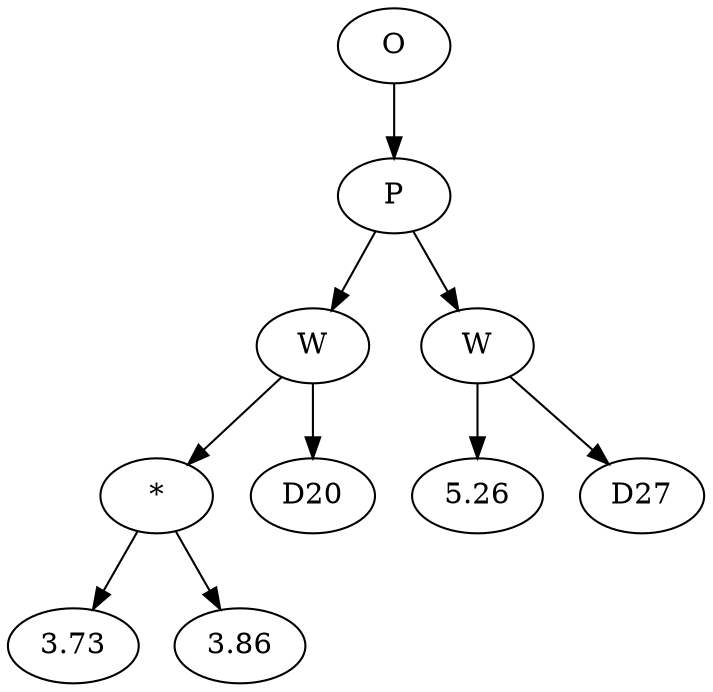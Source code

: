 // Tree
digraph {
	19155209 [label=O]
	19155210 [label=P]
	19155209 -> 19155210
	19155211 [label=W]
	19155210 -> 19155211
	19155212 [label="*"]
	19155211 -> 19155212
	19155213 [label=3.73]
	19155212 -> 19155213
	19155214 [label=3.86]
	19155212 -> 19155214
	19155215 [label=D20]
	19155211 -> 19155215
	19155216 [label=W]
	19155210 -> 19155216
	19155217 [label=5.26]
	19155216 -> 19155217
	19155218 [label=D27]
	19155216 -> 19155218
}
